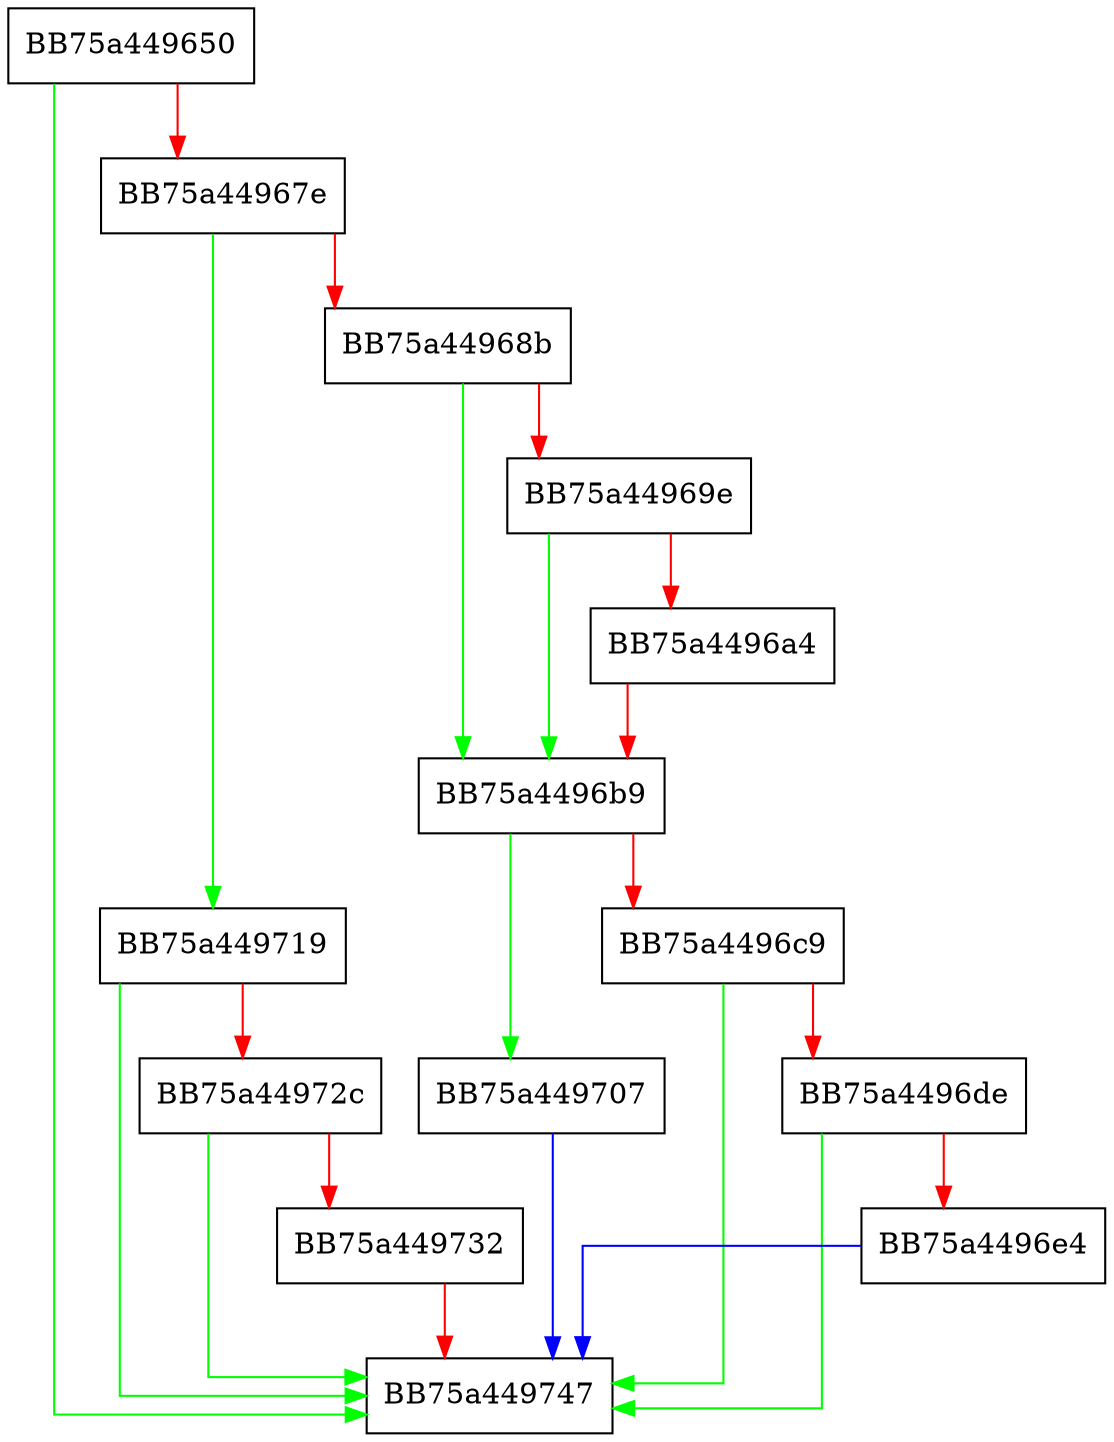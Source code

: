 digraph CAutoUnknownImpersonation {
  node [shape="box"];
  graph [splines=ortho];
  BB75a449650 -> BB75a449747 [color="green"];
  BB75a449650 -> BB75a44967e [color="red"];
  BB75a44967e -> BB75a449719 [color="green"];
  BB75a44967e -> BB75a44968b [color="red"];
  BB75a44968b -> BB75a4496b9 [color="green"];
  BB75a44968b -> BB75a44969e [color="red"];
  BB75a44969e -> BB75a4496b9 [color="green"];
  BB75a44969e -> BB75a4496a4 [color="red"];
  BB75a4496a4 -> BB75a4496b9 [color="red"];
  BB75a4496b9 -> BB75a449707 [color="green"];
  BB75a4496b9 -> BB75a4496c9 [color="red"];
  BB75a4496c9 -> BB75a449747 [color="green"];
  BB75a4496c9 -> BB75a4496de [color="red"];
  BB75a4496de -> BB75a449747 [color="green"];
  BB75a4496de -> BB75a4496e4 [color="red"];
  BB75a4496e4 -> BB75a449747 [color="blue"];
  BB75a449707 -> BB75a449747 [color="blue"];
  BB75a449719 -> BB75a449747 [color="green"];
  BB75a449719 -> BB75a44972c [color="red"];
  BB75a44972c -> BB75a449747 [color="green"];
  BB75a44972c -> BB75a449732 [color="red"];
  BB75a449732 -> BB75a449747 [color="red"];
}